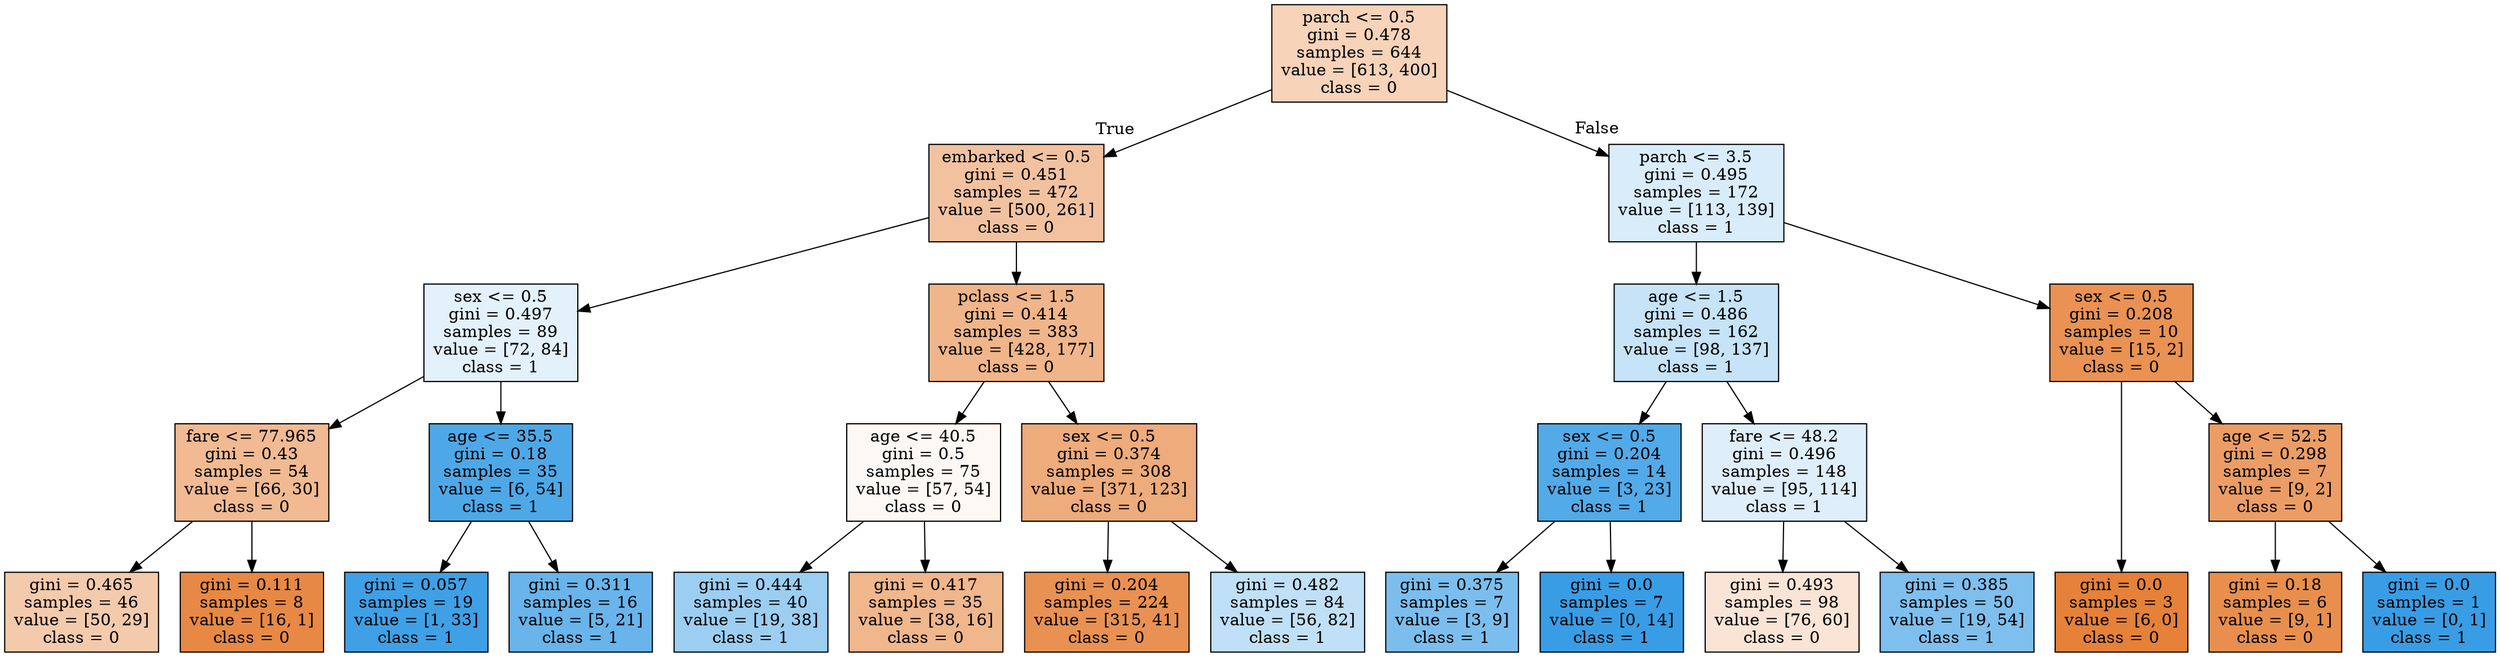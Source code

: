 digraph Tree {
node [shape=box, style="filled", color="black"] ;
graph [ranksep=equally, splines=polyline] ;
0 [label="parch <= 0.5\ngini = 0.478\nsamples = 644\nvalue = [613, 400]\nclass = 0", fillcolor="#e5813959"] ;
1 [label="embarked <= 0.5\ngini = 0.451\nsamples = 472\nvalue = [500, 261]\nclass = 0", fillcolor="#e581397a"] ;
0 -> 1 [labeldistance=2.5, labelangle=45, headlabel="True"] ;
2 [label="sex <= 0.5\ngini = 0.497\nsamples = 89\nvalue = [72, 84]\nclass = 1", fillcolor="#399de524"] ;
1 -> 2 ;
3 [label="fare <= 77.965\ngini = 0.43\nsamples = 54\nvalue = [66, 30]\nclass = 0", fillcolor="#e581398b"] ;
2 -> 3 ;
4 [label="gini = 0.465\nsamples = 46\nvalue = [50, 29]\nclass = 0", fillcolor="#e581396b"] ;
3 -> 4 ;
5 [label="gini = 0.111\nsamples = 8\nvalue = [16, 1]\nclass = 0", fillcolor="#e58139ef"] ;
3 -> 5 ;
6 [label="age <= 35.5\ngini = 0.18\nsamples = 35\nvalue = [6, 54]\nclass = 1", fillcolor="#399de5e3"] ;
2 -> 6 ;
7 [label="gini = 0.057\nsamples = 19\nvalue = [1, 33]\nclass = 1", fillcolor="#399de5f7"] ;
6 -> 7 ;
8 [label="gini = 0.311\nsamples = 16\nvalue = [5, 21]\nclass = 1", fillcolor="#399de5c2"] ;
6 -> 8 ;
9 [label="pclass <= 1.5\ngini = 0.414\nsamples = 383\nvalue = [428, 177]\nclass = 0", fillcolor="#e5813996"] ;
1 -> 9 ;
10 [label="age <= 40.5\ngini = 0.5\nsamples = 75\nvalue = [57, 54]\nclass = 0", fillcolor="#e581390d"] ;
9 -> 10 ;
11 [label="gini = 0.444\nsamples = 40\nvalue = [19, 38]\nclass = 1", fillcolor="#399de57f"] ;
10 -> 11 ;
12 [label="gini = 0.417\nsamples = 35\nvalue = [38, 16]\nclass = 0", fillcolor="#e5813994"] ;
10 -> 12 ;
13 [label="sex <= 0.5\ngini = 0.374\nsamples = 308\nvalue = [371, 123]\nclass = 0", fillcolor="#e58139aa"] ;
9 -> 13 ;
14 [label="gini = 0.204\nsamples = 224\nvalue = [315, 41]\nclass = 0", fillcolor="#e58139de"] ;
13 -> 14 ;
15 [label="gini = 0.482\nsamples = 84\nvalue = [56, 82]\nclass = 1", fillcolor="#399de551"] ;
13 -> 15 ;
16 [label="parch <= 3.5\ngini = 0.495\nsamples = 172\nvalue = [113, 139]\nclass = 1", fillcolor="#399de530"] ;
0 -> 16 [labeldistance=2.5, labelangle=-45, headlabel="False"] ;
17 [label="age <= 1.5\ngini = 0.486\nsamples = 162\nvalue = [98, 137]\nclass = 1", fillcolor="#399de549"] ;
16 -> 17 ;
18 [label="sex <= 0.5\ngini = 0.204\nsamples = 14\nvalue = [3, 23]\nclass = 1", fillcolor="#399de5de"] ;
17 -> 18 ;
19 [label="gini = 0.375\nsamples = 7\nvalue = [3, 9]\nclass = 1", fillcolor="#399de5aa"] ;
18 -> 19 ;
20 [label="gini = 0.0\nsamples = 7\nvalue = [0, 14]\nclass = 1", fillcolor="#399de5ff"] ;
18 -> 20 ;
21 [label="fare <= 48.2\ngini = 0.496\nsamples = 148\nvalue = [95, 114]\nclass = 1", fillcolor="#399de52a"] ;
17 -> 21 ;
22 [label="gini = 0.493\nsamples = 98\nvalue = [76, 60]\nclass = 0", fillcolor="#e5813936"] ;
21 -> 22 ;
23 [label="gini = 0.385\nsamples = 50\nvalue = [19, 54]\nclass = 1", fillcolor="#399de5a5"] ;
21 -> 23 ;
24 [label="sex <= 0.5\ngini = 0.208\nsamples = 10\nvalue = [15, 2]\nclass = 0", fillcolor="#e58139dd"] ;
16 -> 24 ;
25 [label="gini = 0.0\nsamples = 3\nvalue = [6, 0]\nclass = 0", fillcolor="#e58139ff"] ;
24 -> 25 ;
26 [label="age <= 52.5\ngini = 0.298\nsamples = 7\nvalue = [9, 2]\nclass = 0", fillcolor="#e58139c6"] ;
24 -> 26 ;
27 [label="gini = 0.18\nsamples = 6\nvalue = [9, 1]\nclass = 0", fillcolor="#e58139e3"] ;
26 -> 27 ;
28 [label="gini = 0.0\nsamples = 1\nvalue = [0, 1]\nclass = 1", fillcolor="#399de5ff"] ;
26 -> 28 ;
{rank=same ; 0} ;
{rank=same ; 1; 16} ;
{rank=same ; 2; 9; 17; 24} ;
{rank=same ; 3; 6; 10; 13; 18; 21; 26} ;
{rank=same ; 4; 5; 7; 8; 11; 12; 14; 15; 19; 20; 22; 23; 25; 27; 28} ;
}